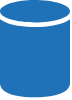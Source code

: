 <mxfile version="14.6.13" type="device"><diagram id="QcqWbl95T_18p_dGhfJV" name="Seite-1"><mxGraphModel dx="1086" dy="2135" grid="1" gridSize="10" guides="1" tooltips="1" connect="1" arrows="1" fold="1" page="1" pageScale="1" pageWidth="827" pageHeight="1169" math="0" shadow="0"><root><mxCell id="0"/><mxCell id="1" parent="0"/><mxCell id="la_-Z2QkycNOt9TlR0QJ-1" value="" style="shadow=0;dashed=0;html=1;strokeColor=none;labelPosition=center;verticalLabelPosition=bottom;verticalAlign=top;outlineConnect=0;align=center;shape=mxgraph.office.databases.database;fillColor=#2072B8;" vertex="1" parent="1"><mxGeometry x="40" y="-1120" width="35" height="49" as="geometry"/></mxCell></root></mxGraphModel></diagram></mxfile>